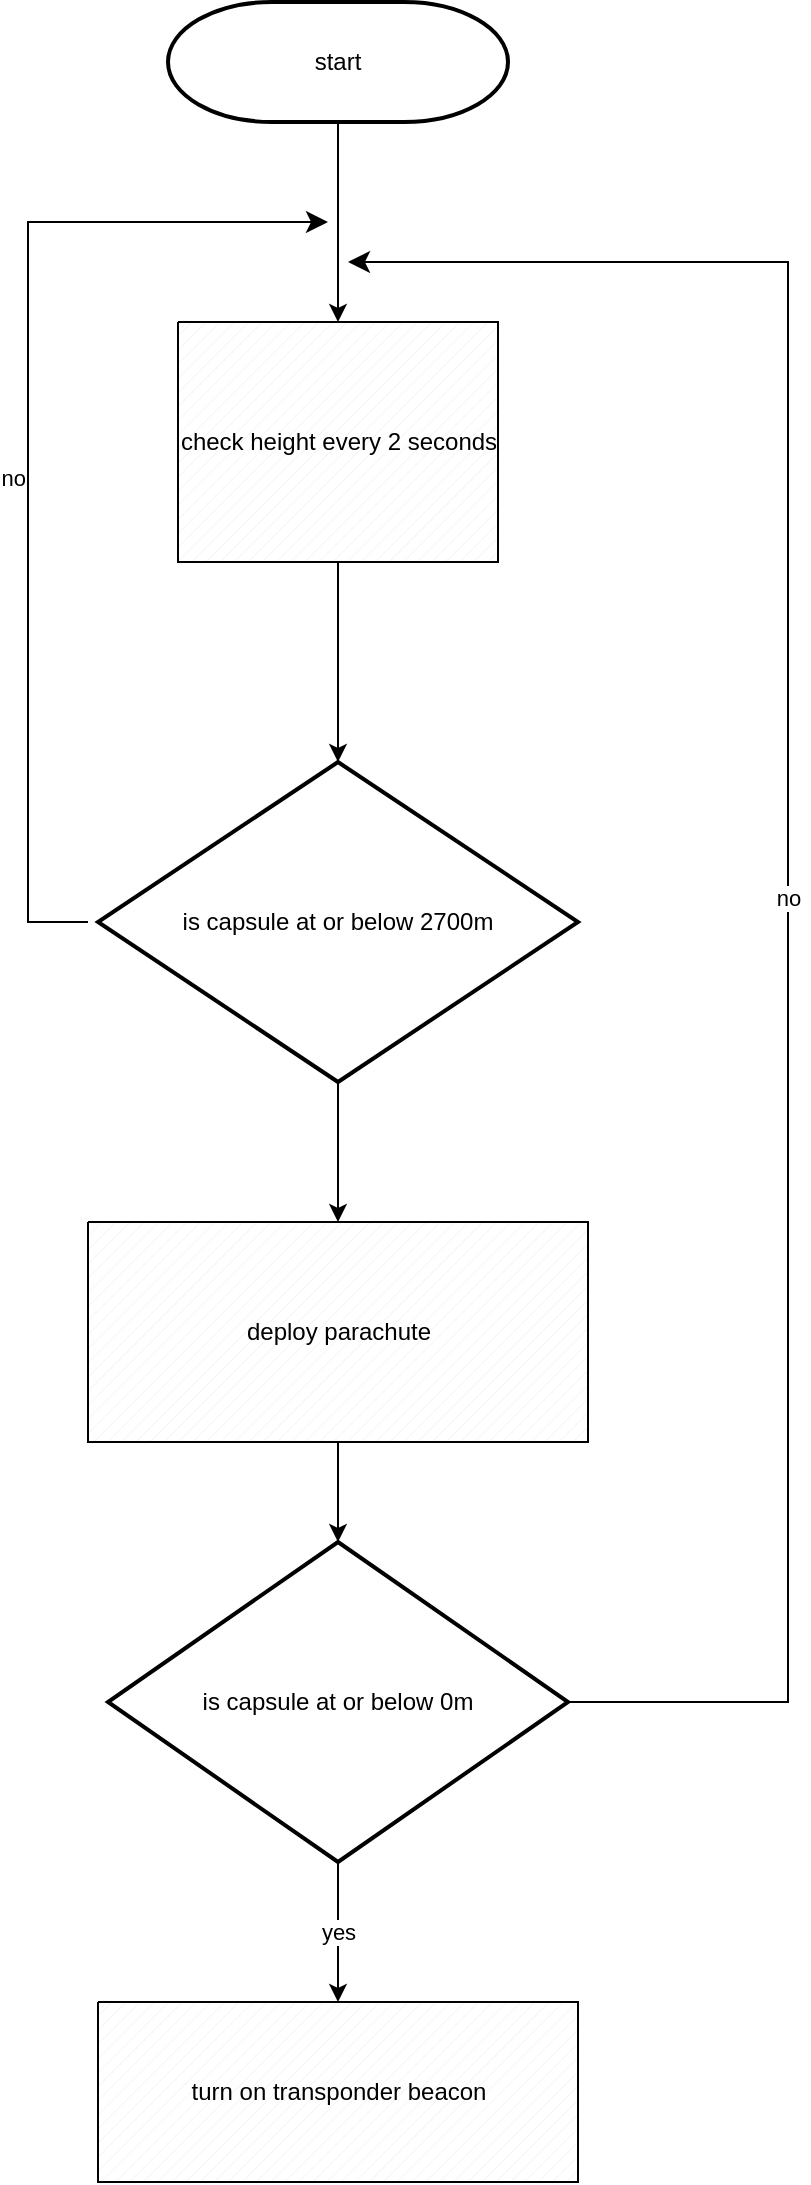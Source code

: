 <mxfile version="24.0.2" type="device" pages="2">
  <diagram name="Page-1" id="F0QP4M5NfBzH5v03WoP4">
    <mxGraphModel dx="1196" dy="569" grid="1" gridSize="10" guides="1" tooltips="1" connect="1" arrows="1" fold="1" page="1" pageScale="1" pageWidth="850" pageHeight="1100" math="0" shadow="0">
      <root>
        <mxCell id="0" />
        <mxCell id="1" parent="0" />
        <mxCell id="J9fBRL9ISL-uSOft30ES-11" value="" style="edgeStyle=orthogonalEdgeStyle;rounded=0;orthogonalLoop=1;jettySize=auto;html=1;" parent="1" source="J9fBRL9ISL-uSOft30ES-1" target="J9fBRL9ISL-uSOft30ES-5" edge="1">
          <mxGeometry relative="1" as="geometry" />
        </mxCell>
        <mxCell id="J9fBRL9ISL-uSOft30ES-1" value="start" style="strokeWidth=2;html=1;shape=mxgraph.flowchart.terminator;whiteSpace=wrap;" parent="1" vertex="1">
          <mxGeometry x="330" y="150" width="170" height="60" as="geometry" />
        </mxCell>
        <mxCell id="J9fBRL9ISL-uSOft30ES-10" value="" style="edgeStyle=orthogonalEdgeStyle;rounded=0;orthogonalLoop=1;jettySize=auto;html=1;" parent="1" source="J9fBRL9ISL-uSOft30ES-5" target="J9fBRL9ISL-uSOft30ES-7" edge="1">
          <mxGeometry relative="1" as="geometry" />
        </mxCell>
        <mxCell id="J9fBRL9ISL-uSOft30ES-5" value="check height every 2 seconds" style="verticalLabelPosition=middle;verticalAlign=middle;html=1;shape=mxgraph.basic.patternFillRect;fillStyle=diag;step=5;fillStrokeWidth=0.2;fillStrokeColor=#dddddd;labelPosition=center;align=center;" parent="1" vertex="1">
          <mxGeometry x="335" y="310" width="160" height="120" as="geometry" />
        </mxCell>
        <mxCell id="J9fBRL9ISL-uSOft30ES-13" value="" style="edgeStyle=orthogonalEdgeStyle;rounded=0;orthogonalLoop=1;jettySize=auto;html=1;" parent="1" source="J9fBRL9ISL-uSOft30ES-7" target="J9fBRL9ISL-uSOft30ES-12" edge="1">
          <mxGeometry relative="1" as="geometry" />
        </mxCell>
        <mxCell id="J9fBRL9ISL-uSOft30ES-7" value="is capsule at or below 2700m" style="strokeWidth=2;html=1;shape=mxgraph.flowchart.decision;whiteSpace=wrap;" parent="1" vertex="1">
          <mxGeometry x="295" y="530" width="240" height="160" as="geometry" />
        </mxCell>
        <mxCell id="J9fBRL9ISL-uSOft30ES-15" value="" style="edgeStyle=orthogonalEdgeStyle;rounded=0;orthogonalLoop=1;jettySize=auto;html=1;" parent="1" source="J9fBRL9ISL-uSOft30ES-12" target="J9fBRL9ISL-uSOft30ES-14" edge="1">
          <mxGeometry relative="1" as="geometry" />
        </mxCell>
        <mxCell id="J9fBRL9ISL-uSOft30ES-12" value="deploy parachute" style="verticalLabelPosition=middle;verticalAlign=middle;html=1;shape=mxgraph.basic.patternFillRect;fillStyle=diag;step=5;fillStrokeWidth=0.2;fillStrokeColor=#dddddd;labelPosition=center;align=center;" parent="1" vertex="1">
          <mxGeometry x="290" y="760" width="250" height="110" as="geometry" />
        </mxCell>
        <mxCell id="J9fBRL9ISL-uSOft30ES-17" value="yes" style="edgeStyle=orthogonalEdgeStyle;rounded=0;orthogonalLoop=1;jettySize=auto;html=1;" parent="1" source="J9fBRL9ISL-uSOft30ES-14" target="J9fBRL9ISL-uSOft30ES-16" edge="1">
          <mxGeometry relative="1" as="geometry" />
        </mxCell>
        <mxCell id="J9fBRL9ISL-uSOft30ES-14" value="is capsule at or below 0m" style="strokeWidth=2;html=1;shape=mxgraph.flowchart.decision;whiteSpace=wrap;" parent="1" vertex="1">
          <mxGeometry x="300" y="920" width="230" height="160" as="geometry" />
        </mxCell>
        <mxCell id="J9fBRL9ISL-uSOft30ES-16" value="turn on transponder beacon" style="verticalLabelPosition=middle;verticalAlign=middle;html=1;shape=mxgraph.basic.patternFillRect;fillStyle=diag;step=5;fillStrokeWidth=0.2;fillStrokeColor=#dddddd;labelPosition=center;align=center;" parent="1" vertex="1">
          <mxGeometry x="295" y="1150" width="240" height="90" as="geometry" />
        </mxCell>
        <mxCell id="J9fBRL9ISL-uSOft30ES-29" value="no&lt;div&gt;&lt;br&gt;&lt;/div&gt;" style="edgeStyle=elbowEdgeStyle;elbow=horizontal;endArrow=classic;html=1;curved=0;rounded=0;endSize=8;startSize=8;labelPosition=left;verticalLabelPosition=bottom;align=right;verticalAlign=top;" parent="1" edge="1">
          <mxGeometry width="50" height="50" relative="1" as="geometry">
            <mxPoint x="290" y="610" as="sourcePoint" />
            <mxPoint x="410" y="260" as="targetPoint" />
            <Array as="points">
              <mxPoint x="260" y="370" />
            </Array>
          </mxGeometry>
        </mxCell>
        <mxCell id="J9fBRL9ISL-uSOft30ES-30" value="no" style="edgeStyle=elbowEdgeStyle;elbow=horizontal;endArrow=classic;html=1;curved=0;rounded=0;endSize=8;startSize=8;labelPosition=center;verticalLabelPosition=bottom;align=center;verticalAlign=top;" parent="1" edge="1">
          <mxGeometry width="50" height="50" relative="1" as="geometry">
            <mxPoint x="530" y="1000" as="sourcePoint" />
            <mxPoint x="420" y="280" as="targetPoint" />
            <Array as="points">
              <mxPoint x="640" y="620" />
            </Array>
          </mxGeometry>
        </mxCell>
      </root>
    </mxGraphModel>
  </diagram>
  <diagram id="lcZW5aVDQxyxPYYXqO4n" name="Page-2">
    <mxGraphModel dx="1196" dy="619" grid="0" gridSize="10" guides="1" tooltips="1" connect="1" arrows="1" fold="1" page="0" pageScale="1" pageWidth="850" pageHeight="1100" math="0" shadow="0">
      <root>
        <mxCell id="0" />
        <mxCell id="1" parent="0" />
      </root>
    </mxGraphModel>
  </diagram>
</mxfile>
